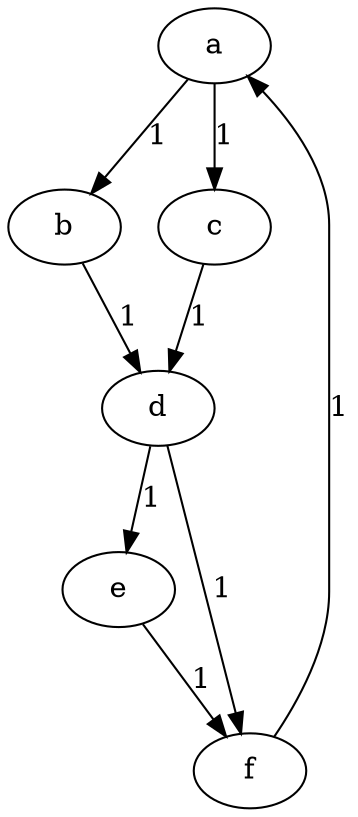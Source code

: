 digraph G {
	a -> b [label="1"];
	a -> c [label="1"];
	b -> d [label="1"];
	c -> d [label="1"];
	d -> e [label="1"];
	d -> f [label="1"];
	e -> f [label="1"];
	f -> a [label="1"];
}